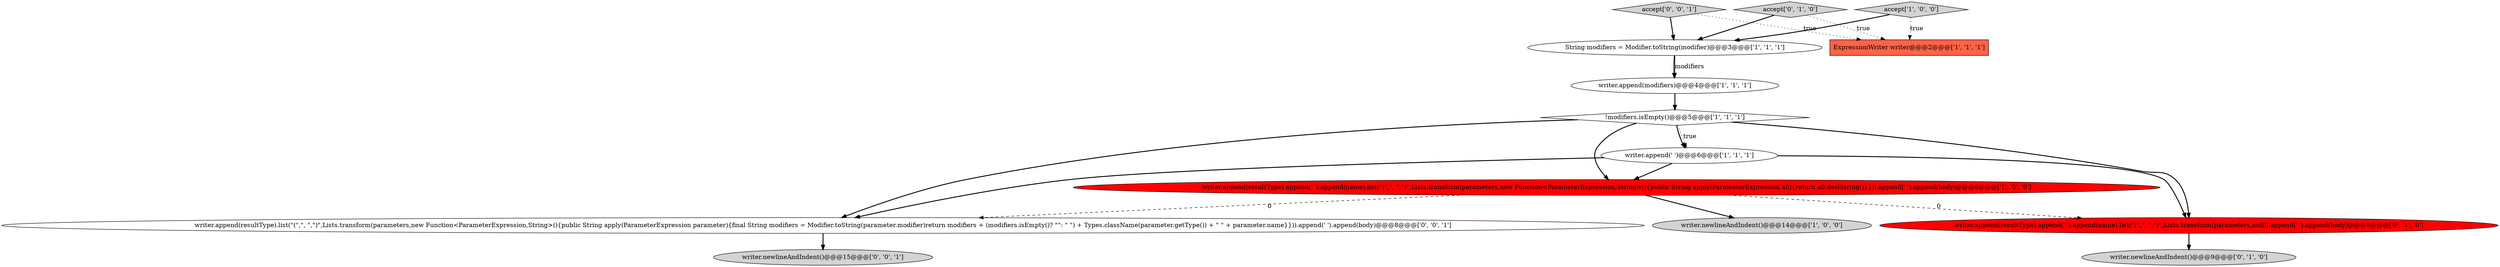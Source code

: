 digraph {
11 [style = filled, label = "accept['0', '0', '1']", fillcolor = lightgray, shape = diamond image = "AAA0AAABBB3BBB"];
8 [style = filled, label = "accept['0', '1', '0']", fillcolor = lightgray, shape = diamond image = "AAA0AAABBB2BBB"];
12 [style = filled, label = "writer.append(resultType).list(\"(\",\", \",\")\",Lists.transform(parameters,new Function<ParameterExpression,String>(){public String apply(ParameterExpression parameter){final String modifiers = Modifier.toString(parameter.modifier)return modifiers + (modifiers.isEmpty()? \"\": \" \") + Types.className(parameter.getType()) + \" \" + parameter.name}})).append(' ').append(body)@@@8@@@['0', '0', '1']", fillcolor = white, shape = ellipse image = "AAA0AAABBB3BBB"];
13 [style = filled, label = "writer.newlineAndIndent()@@@15@@@['0', '0', '1']", fillcolor = lightgray, shape = ellipse image = "AAA0AAABBB3BBB"];
6 [style = filled, label = "String modifiers = Modifier.toString(modifier)@@@3@@@['1', '1', '1']", fillcolor = white, shape = ellipse image = "AAA0AAABBB1BBB"];
1 [style = filled, label = "accept['1', '0', '0']", fillcolor = lightgray, shape = diamond image = "AAA0AAABBB1BBB"];
9 [style = filled, label = "writer.append(resultType).append(' ').append(name).list(\"(\",\", \",\")\",Lists.transform(parameters,null)).append(' ').append(body)@@@8@@@['0', '1', '0']", fillcolor = red, shape = ellipse image = "AAA1AAABBB2BBB"];
4 [style = filled, label = "writer.append(' ')@@@6@@@['1', '1', '1']", fillcolor = white, shape = ellipse image = "AAA0AAABBB1BBB"];
3 [style = filled, label = "!modifiers.isEmpty()@@@5@@@['1', '1', '1']", fillcolor = white, shape = diamond image = "AAA0AAABBB1BBB"];
2 [style = filled, label = "writer.append(modifiers)@@@4@@@['1', '1', '1']", fillcolor = white, shape = ellipse image = "AAA0AAABBB1BBB"];
5 [style = filled, label = "writer.append(resultType).append(' ').append(name).list(\"(\",\", \",\")\",Lists.transform(parameters,new Function<ParameterExpression,String>(){public String apply(ParameterExpression a0){return a0.declString()}})).append(' ').append(body)@@@8@@@['1', '0', '0']", fillcolor = red, shape = ellipse image = "AAA1AAABBB1BBB"];
7 [style = filled, label = "ExpressionWriter writer@@@2@@@['1', '1', '1']", fillcolor = tomato, shape = box image = "AAA0AAABBB1BBB"];
10 [style = filled, label = "writer.newlineAndIndent()@@@9@@@['0', '1', '0']", fillcolor = lightgray, shape = ellipse image = "AAA0AAABBB2BBB"];
0 [style = filled, label = "writer.newlineAndIndent()@@@14@@@['1', '0', '0']", fillcolor = lightgray, shape = ellipse image = "AAA0AAABBB1BBB"];
11->7 [style = dotted, label="true"];
4->9 [style = bold, label=""];
5->12 [style = dashed, label="0"];
2->3 [style = bold, label=""];
11->6 [style = bold, label=""];
3->4 [style = dotted, label="true"];
8->7 [style = dotted, label="true"];
5->9 [style = dashed, label="0"];
8->6 [style = bold, label=""];
9->10 [style = bold, label=""];
3->12 [style = bold, label=""];
3->4 [style = bold, label=""];
6->2 [style = bold, label=""];
1->7 [style = dotted, label="true"];
3->9 [style = bold, label=""];
12->13 [style = bold, label=""];
3->5 [style = bold, label=""];
1->6 [style = bold, label=""];
5->0 [style = bold, label=""];
4->12 [style = bold, label=""];
4->5 [style = bold, label=""];
6->2 [style = solid, label="modifiers"];
}
